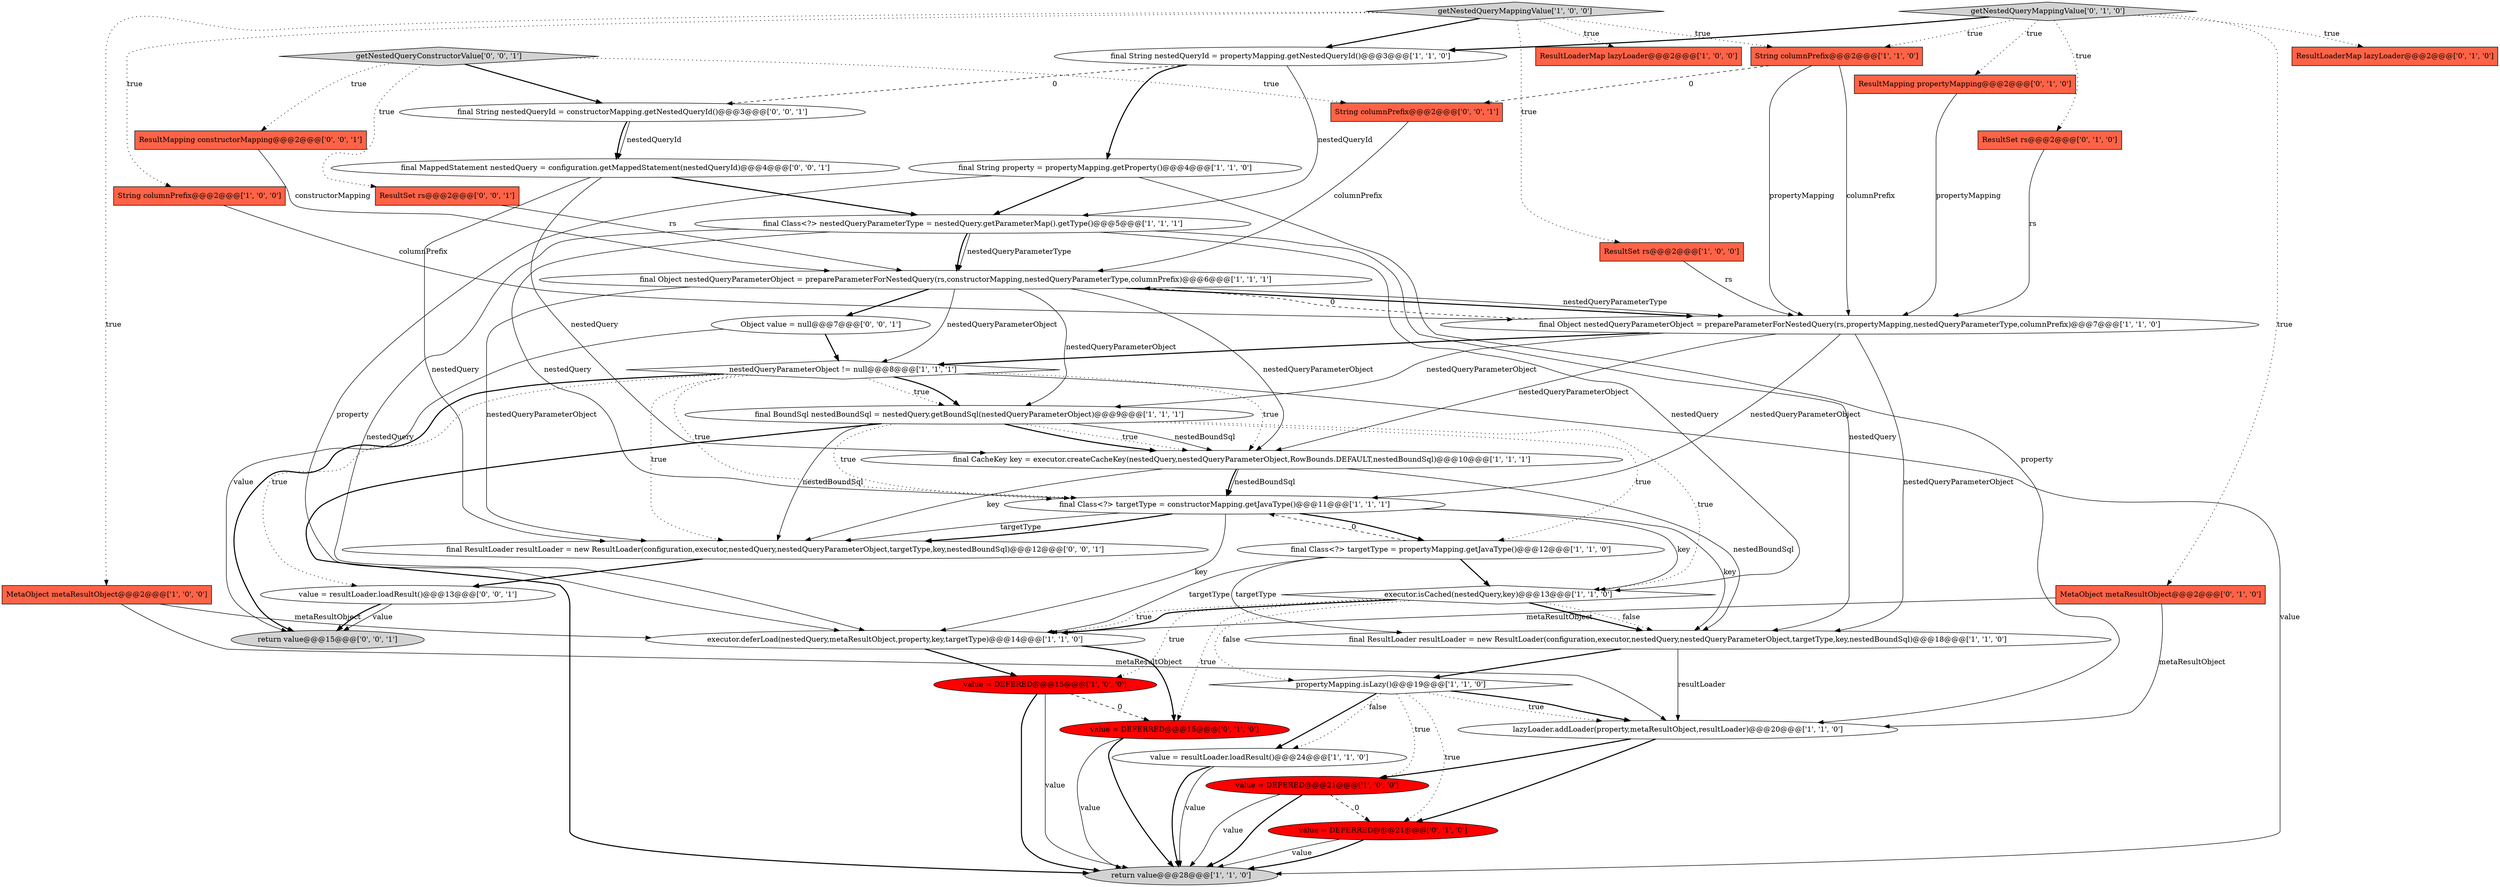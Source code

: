 digraph {
24 [style = filled, label = "final Object nestedQueryParameterObject = prepareParameterForNestedQuery(rs,constructorMapping,nestedQueryParameterType,columnPrefix)@@@6@@@['1', '1', '1']", fillcolor = white, shape = ellipse image = "AAA0AAABBB1BBB"];
31 [style = filled, label = "getNestedQueryMappingValue['0', '1', '0']", fillcolor = lightgray, shape = diamond image = "AAA0AAABBB2BBB"];
32 [style = filled, label = "ResultMapping constructorMapping@@@2@@@['0', '0', '1']", fillcolor = tomato, shape = box image = "AAA0AAABBB3BBB"];
8 [style = filled, label = "value = resultLoader.loadResult()@@@24@@@['1', '1', '0']", fillcolor = white, shape = ellipse image = "AAA0AAABBB1BBB"];
6 [style = filled, label = "executor.isCached(nestedQuery,key)@@@13@@@['1', '1', '0']", fillcolor = white, shape = diamond image = "AAA0AAABBB1BBB"];
33 [style = filled, label = "getNestedQueryConstructorValue['0', '0', '1']", fillcolor = lightgray, shape = diamond image = "AAA0AAABBB3BBB"];
22 [style = filled, label = "String columnPrefix@@@2@@@['1', '1', '0']", fillcolor = tomato, shape = box image = "AAA0AAABBB1BBB"];
17 [style = filled, label = "MetaObject metaResultObject@@@2@@@['1', '0', '0']", fillcolor = tomato, shape = box image = "AAA0AAABBB1BBB"];
4 [style = filled, label = "final ResultLoader resultLoader = new ResultLoader(configuration,executor,nestedQuery,nestedQueryParameterObject,targetType,key,nestedBoundSql)@@@18@@@['1', '1', '0']", fillcolor = white, shape = ellipse image = "AAA0AAABBB1BBB"];
23 [style = filled, label = "value = DEFERED@@@21@@@['1', '0', '0']", fillcolor = red, shape = ellipse image = "AAA1AAABBB1BBB"];
20 [style = filled, label = "final String nestedQueryId = propertyMapping.getNestedQueryId()@@@3@@@['1', '1', '0']", fillcolor = white, shape = ellipse image = "AAA0AAABBB1BBB"];
39 [style = filled, label = "value = resultLoader.loadResult()@@@13@@@['0', '0', '1']", fillcolor = white, shape = ellipse image = "AAA0AAABBB3BBB"];
18 [style = filled, label = "final CacheKey key = executor.createCacheKey(nestedQuery,nestedQueryParameterObject,RowBounds.DEFAULT,nestedBoundSql)@@@10@@@['1', '1', '1']", fillcolor = white, shape = ellipse image = "AAA0AAABBB1BBB"];
34 [style = filled, label = "return value@@@15@@@['0', '0', '1']", fillcolor = lightgray, shape = ellipse image = "AAA0AAABBB3BBB"];
12 [style = filled, label = "String columnPrefix@@@2@@@['1', '0', '0']", fillcolor = tomato, shape = box image = "AAA0AAABBB1BBB"];
10 [style = filled, label = "final BoundSql nestedBoundSql = nestedQuery.getBoundSql(nestedQueryParameterObject)@@@9@@@['1', '1', '1']", fillcolor = white, shape = ellipse image = "AAA0AAABBB1BBB"];
21 [style = filled, label = "ResultSet rs@@@2@@@['1', '0', '0']", fillcolor = tomato, shape = box image = "AAA0AAABBB1BBB"];
29 [style = filled, label = "value = DEFERRED@@@15@@@['0', '1', '0']", fillcolor = red, shape = ellipse image = "AAA1AAABBB2BBB"];
1 [style = filled, label = "nestedQueryParameterObject != null@@@8@@@['1', '1', '1']", fillcolor = white, shape = diamond image = "AAA0AAABBB1BBB"];
0 [style = filled, label = "final String property = propertyMapping.getProperty()@@@4@@@['1', '1', '0']", fillcolor = white, shape = ellipse image = "AAA0AAABBB1BBB"];
16 [style = filled, label = "executor.deferLoad(nestedQuery,metaResultObject,property,key,targetType)@@@14@@@['1', '1', '0']", fillcolor = white, shape = ellipse image = "AAA0AAABBB1BBB"];
28 [style = filled, label = "ResultMapping propertyMapping@@@2@@@['0', '1', '0']", fillcolor = tomato, shape = box image = "AAA0AAABBB2BBB"];
41 [style = filled, label = "String columnPrefix@@@2@@@['0', '0', '1']", fillcolor = tomato, shape = box image = "AAA0AAABBB3BBB"];
14 [style = filled, label = "final Class<?> targetType = constructorMapping.getJavaType()@@@11@@@['1', '1', '1']", fillcolor = white, shape = ellipse image = "AAA0AAABBB1BBB"];
13 [style = filled, label = "return value@@@28@@@['1', '1', '0']", fillcolor = lightgray, shape = ellipse image = "AAA0AAABBB1BBB"];
15 [style = filled, label = "propertyMapping.isLazy()@@@19@@@['1', '1', '0']", fillcolor = white, shape = diamond image = "AAA0AAABBB1BBB"];
37 [style = filled, label = "ResultSet rs@@@2@@@['0', '0', '1']", fillcolor = tomato, shape = box image = "AAA0AAABBB3BBB"];
35 [style = filled, label = "final ResultLoader resultLoader = new ResultLoader(configuration,executor,nestedQuery,nestedQueryParameterObject,targetType,key,nestedBoundSql)@@@12@@@['0', '0', '1']", fillcolor = white, shape = ellipse image = "AAA0AAABBB3BBB"];
2 [style = filled, label = "final Class<?> targetType = propertyMapping.getJavaType()@@@12@@@['1', '1', '0']", fillcolor = white, shape = ellipse image = "AAA0AAABBB1BBB"];
27 [style = filled, label = "ResultSet rs@@@2@@@['0', '1', '0']", fillcolor = tomato, shape = box image = "AAA0AAABBB2BBB"];
38 [style = filled, label = "final MappedStatement nestedQuery = configuration.getMappedStatement(nestedQueryId)@@@4@@@['0', '0', '1']", fillcolor = white, shape = ellipse image = "AAA0AAABBB3BBB"];
7 [style = filled, label = "ResultLoaderMap lazyLoader@@@2@@@['1', '0', '0']", fillcolor = tomato, shape = box image = "AAA0AAABBB1BBB"];
5 [style = filled, label = "lazyLoader.addLoader(property,metaResultObject,resultLoader)@@@20@@@['1', '1', '0']", fillcolor = white, shape = ellipse image = "AAA0AAABBB1BBB"];
9 [style = filled, label = "getNestedQueryMappingValue['1', '0', '0']", fillcolor = lightgray, shape = diamond image = "AAA0AAABBB1BBB"];
40 [style = filled, label = "Object value = null@@@7@@@['0', '0', '1']", fillcolor = white, shape = ellipse image = "AAA0AAABBB3BBB"];
30 [style = filled, label = "ResultLoaderMap lazyLoader@@@2@@@['0', '1', '0']", fillcolor = tomato, shape = box image = "AAA0AAABBB2BBB"];
25 [style = filled, label = "value = DEFERRED@@@21@@@['0', '1', '0']", fillcolor = red, shape = ellipse image = "AAA1AAABBB2BBB"];
19 [style = filled, label = "final Class<?> nestedQueryParameterType = nestedQuery.getParameterMap().getType()@@@5@@@['1', '1', '1']", fillcolor = white, shape = ellipse image = "AAA0AAABBB1BBB"];
11 [style = filled, label = "final Object nestedQueryParameterObject = prepareParameterForNestedQuery(rs,propertyMapping,nestedQueryParameterType,columnPrefix)@@@7@@@['1', '1', '0']", fillcolor = white, shape = ellipse image = "AAA0AAABBB1BBB"];
26 [style = filled, label = "MetaObject metaResultObject@@@2@@@['0', '1', '0']", fillcolor = tomato, shape = box image = "AAA0AAABBB2BBB"];
3 [style = filled, label = "value = DEFERED@@@15@@@['1', '0', '0']", fillcolor = red, shape = ellipse image = "AAA1AAABBB1BBB"];
36 [style = filled, label = "final String nestedQueryId = constructorMapping.getNestedQueryId()@@@3@@@['0', '0', '1']", fillcolor = white, shape = ellipse image = "AAA0AAABBB3BBB"];
1->39 [style = dotted, label="true"];
9->12 [style = dotted, label="true"];
29->13 [style = solid, label="value"];
14->35 [style = bold, label=""];
23->25 [style = dashed, label="0"];
2->6 [style = bold, label=""];
14->16 [style = solid, label="key"];
20->0 [style = bold, label=""];
4->15 [style = bold, label=""];
19->24 [style = bold, label=""];
40->34 [style = solid, label="value"];
2->4 [style = solid, label="targetType"];
6->16 [style = dotted, label="true"];
2->14 [style = dashed, label="0"];
31->28 [style = dotted, label="true"];
23->13 [style = bold, label=""];
24->11 [style = bold, label=""];
31->27 [style = dotted, label="true"];
2->16 [style = solid, label="targetType"];
31->20 [style = bold, label=""];
6->3 [style = dotted, label="true"];
33->37 [style = dotted, label="true"];
22->41 [style = dashed, label="0"];
10->18 [style = dotted, label="true"];
16->3 [style = bold, label=""];
31->22 [style = dotted, label="true"];
10->6 [style = dotted, label="true"];
11->18 [style = solid, label="nestedQueryParameterObject"];
1->35 [style = dotted, label="true"];
19->16 [style = solid, label="nestedQuery"];
41->24 [style = solid, label="columnPrefix"];
24->10 [style = solid, label="nestedQueryParameterObject"];
5->23 [style = bold, label=""];
22->11 [style = solid, label="propertyMapping"];
0->19 [style = bold, label=""];
33->32 [style = dotted, label="true"];
24->18 [style = solid, label="nestedQueryParameterObject"];
39->34 [style = bold, label=""];
10->18 [style = solid, label="nestedBoundSql"];
16->29 [style = bold, label=""];
6->15 [style = dotted, label="false"];
14->35 [style = solid, label="targetType"];
20->19 [style = solid, label="nestedQueryId"];
24->35 [style = solid, label="nestedQueryParameterObject"];
24->40 [style = bold, label=""];
9->21 [style = dotted, label="true"];
26->16 [style = solid, label="metaResultObject"];
5->25 [style = bold, label=""];
24->11 [style = solid, label="nestedQueryParameterType"];
1->18 [style = dotted, label="true"];
31->30 [style = dotted, label="true"];
6->4 [style = bold, label=""];
37->24 [style = solid, label="rs"];
11->10 [style = solid, label="nestedQueryParameterObject"];
14->6 [style = solid, label="key"];
23->13 [style = solid, label="value"];
18->4 [style = solid, label="nestedBoundSql"];
6->29 [style = dotted, label="true"];
33->36 [style = bold, label=""];
11->14 [style = solid, label="nestedQueryParameterObject"];
18->35 [style = solid, label="key"];
11->4 [style = solid, label="nestedQueryParameterObject"];
15->5 [style = dotted, label="true"];
10->18 [style = bold, label=""];
14->4 [style = solid, label="key"];
19->4 [style = solid, label="nestedQuery"];
1->10 [style = dotted, label="true"];
4->5 [style = solid, label="resultLoader"];
21->11 [style = solid, label="rs"];
35->39 [style = bold, label=""];
12->11 [style = solid, label="columnPrefix"];
9->20 [style = bold, label=""];
19->24 [style = solid, label="nestedQueryParameterType"];
17->16 [style = solid, label="metaResultObject"];
38->19 [style = bold, label=""];
8->13 [style = solid, label="value"];
1->34 [style = bold, label=""];
10->13 [style = bold, label=""];
10->2 [style = dotted, label="true"];
38->18 [style = solid, label="nestedQuery"];
19->14 [style = solid, label="nestedQuery"];
19->6 [style = solid, label="nestedQuery"];
33->41 [style = dotted, label="true"];
14->2 [style = bold, label=""];
17->5 [style = solid, label="metaResultObject"];
15->23 [style = dotted, label="true"];
9->7 [style = dotted, label="true"];
15->25 [style = dotted, label="true"];
0->16 [style = solid, label="property"];
9->22 [style = dotted, label="true"];
15->8 [style = bold, label=""];
8->13 [style = bold, label=""];
15->8 [style = dotted, label="false"];
6->4 [style = dotted, label="false"];
3->29 [style = dashed, label="0"];
1->13 [style = solid, label="value"];
27->11 [style = solid, label="rs"];
11->1 [style = bold, label=""];
25->13 [style = bold, label=""];
39->34 [style = solid, label="value"];
9->17 [style = dotted, label="true"];
36->38 [style = solid, label="nestedQueryId"];
1->14 [style = dotted, label="true"];
28->11 [style = solid, label="propertyMapping"];
15->5 [style = bold, label=""];
10->14 [style = dotted, label="true"];
40->1 [style = bold, label=""];
22->11 [style = solid, label="columnPrefix"];
10->35 [style = solid, label="nestedBoundSql"];
20->36 [style = dashed, label="0"];
31->26 [style = dotted, label="true"];
32->24 [style = solid, label="constructorMapping"];
6->16 [style = bold, label=""];
26->5 [style = solid, label="metaResultObject"];
25->13 [style = solid, label="value"];
11->24 [style = dashed, label="0"];
3->13 [style = bold, label=""];
36->38 [style = bold, label=""];
38->35 [style = solid, label="nestedQuery"];
1->10 [style = bold, label=""];
18->14 [style = bold, label=""];
0->5 [style = solid, label="property"];
18->14 [style = solid, label="nestedBoundSql"];
3->13 [style = solid, label="value"];
24->1 [style = solid, label="nestedQueryParameterObject"];
29->13 [style = bold, label=""];
}
